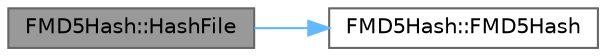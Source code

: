digraph "FMD5Hash::HashFile"
{
 // INTERACTIVE_SVG=YES
 // LATEX_PDF_SIZE
  bgcolor="transparent";
  edge [fontname=Helvetica,fontsize=10,labelfontname=Helvetica,labelfontsize=10];
  node [fontname=Helvetica,fontsize=10,shape=box,height=0.2,width=0.4];
  rankdir="LR";
  Node1 [id="Node000001",label="FMD5Hash::HashFile",height=0.2,width=0.4,color="gray40", fillcolor="grey60", style="filled", fontcolor="black",tooltip="Hash the specified file contents (using the optionally supplied scratch buffer)"];
  Node1 -> Node2 [id="edge1_Node000001_Node000002",color="steelblue1",style="solid",tooltip=" "];
  Node2 [id="Node000002",label="FMD5Hash::FMD5Hash",height=0.2,width=0.4,color="grey40", fillcolor="white", style="filled",URL="$d9/d41/structFMD5Hash.html#ad9a49019d0082ac2286c45f429cc9428",tooltip="Default constructor."];
}
